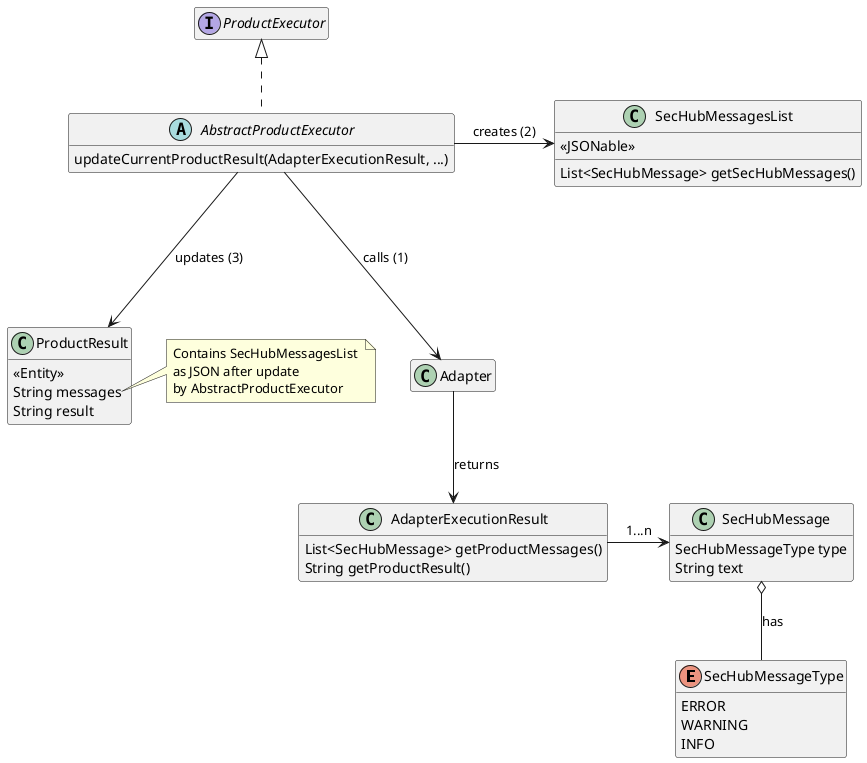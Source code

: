 ' SPDX-License-Identifier: MIT
@startuml 
hide empty fields
hide empty members

enum SecHubMessageType {
    ERROR
    WARNING
    INFO
}

class SecHubMessage {
    SecHubMessageType type
    String text
    
}

class AdapterExecutionResult{
    List<SecHubMessage> getProductMessages()
    String getProductResult()
}
abstract class AbstractProductExecutor implements ProductExecutor{
    updateCurrentProductResult(AdapterExecutionResult, ...)
}

class SecHubMessagesList {
    <<JSONable>>
    
    List<SecHubMessage> getSecHubMessages()
}

class Adapter{
    
}

class ProductResult {
    <<Entity>>
    String messages
    String result
}
SecHubMessage o-- SecHubMessageType : has

AdapterExecutionResult -> SecHubMessage : 1...n

AbstractProductExecutor ---> Adapter : calls (1)
AbstractProductExecutor -> SecHubMessagesList : creates (2)
AbstractProductExecutor ---> ProductResult : updates (3)
Adapter --> AdapterExecutionResult: returns


note right of ProductResult::messages 
Contains SecHubMessagesList 
as JSON after update
by AbstractProductExecutor 
end note


@enduml 